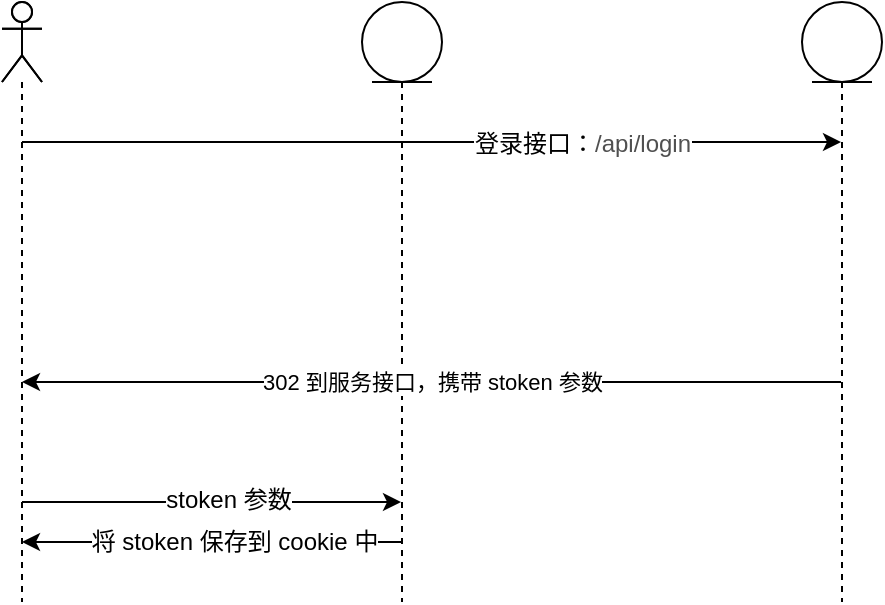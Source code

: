 <mxfile version="12.5.1" type="github">
  <diagram id="4CY0Z-3kC5zHqu2Utp69" name="第 1 页">
    <mxGraphModel dx="1373" dy="773" grid="1" gridSize="10" guides="1" tooltips="1" connect="1" arrows="1" fold="1" page="1" pageScale="1" pageWidth="827" pageHeight="1169" math="0" shadow="0">
      <root>
        <mxCell id="0"/>
        <mxCell id="1" parent="0"/>
        <mxCell id="Qz2TnbW-IGk7qjdrBz__-1" value="" style="shape=umlLifeline;participant=umlActor;perimeter=lifelinePerimeter;whiteSpace=wrap;html=1;container=1;collapsible=0;recursiveResize=0;verticalAlign=top;spacingTop=36;labelBackgroundColor=#ffffff;outlineConnect=0;" parent="1" vertex="1">
          <mxGeometry x="100" y="100" width="20" height="300" as="geometry"/>
        </mxCell>
        <mxCell id="Qz2TnbW-IGk7qjdrBz__-18" style="edgeStyle=orthogonalEdgeStyle;rounded=0;orthogonalLoop=1;jettySize=auto;html=1;" parent="1" source="Qz2TnbW-IGk7qjdrBz__-3" target="Qz2TnbW-IGk7qjdrBz__-5" edge="1">
          <mxGeometry relative="1" as="geometry">
            <Array as="points">
              <mxPoint x="200" y="370"/>
              <mxPoint x="200" y="370"/>
            </Array>
          </mxGeometry>
        </mxCell>
        <mxCell id="Qz2TnbW-IGk7qjdrBz__-19" value="将 stoken 保存到 cookie 中" style="text;html=1;align=center;verticalAlign=middle;resizable=0;points=[];labelBackgroundColor=#ffffff;" parent="Qz2TnbW-IGk7qjdrBz__-18" vertex="1" connectable="0">
          <mxGeometry x="0.047" y="-14" relative="1" as="geometry">
            <mxPoint x="15" y="14" as="offset"/>
          </mxGeometry>
        </mxCell>
        <mxCell id="Qz2TnbW-IGk7qjdrBz__-3" value="" style="shape=umlLifeline;participant=umlEntity;perimeter=lifelinePerimeter;whiteSpace=wrap;html=1;container=1;collapsible=0;recursiveResize=0;verticalAlign=top;spacingTop=36;labelBackgroundColor=#ffffff;outlineConnect=0;" parent="1" vertex="1">
          <mxGeometry x="280" y="100" width="40" height="300" as="geometry"/>
        </mxCell>
        <mxCell id="Qz2TnbW-IGk7qjdrBz__-13" value="302 到服务接口，携带 stoken 参数" style="edgeStyle=orthogonalEdgeStyle;rounded=0;orthogonalLoop=1;jettySize=auto;html=1;" parent="1" source="Qz2TnbW-IGk7qjdrBz__-4" target="Qz2TnbW-IGk7qjdrBz__-5" edge="1">
          <mxGeometry relative="1" as="geometry">
            <Array as="points">
              <mxPoint x="350" y="290"/>
              <mxPoint x="350" y="290"/>
            </Array>
          </mxGeometry>
        </mxCell>
        <mxCell id="Qz2TnbW-IGk7qjdrBz__-4" value="" style="shape=umlLifeline;participant=umlEntity;perimeter=lifelinePerimeter;whiteSpace=wrap;html=1;container=1;collapsible=0;recursiveResize=0;verticalAlign=top;spacingTop=36;labelBackgroundColor=#ffffff;outlineConnect=0;" parent="1" vertex="1">
          <mxGeometry x="500" y="100" width="40" height="300" as="geometry"/>
        </mxCell>
        <mxCell id="Qz2TnbW-IGk7qjdrBz__-10" style="edgeStyle=orthogonalEdgeStyle;rounded=0;orthogonalLoop=1;jettySize=auto;html=1;" parent="1" source="Qz2TnbW-IGk7qjdrBz__-5" target="Qz2TnbW-IGk7qjdrBz__-4" edge="1">
          <mxGeometry relative="1" as="geometry">
            <Array as="points">
              <mxPoint x="390" y="170"/>
              <mxPoint x="390" y="170"/>
            </Array>
          </mxGeometry>
        </mxCell>
        <mxCell id="Qz2TnbW-IGk7qjdrBz__-11" value="登录接口：&lt;span style=&quot;color: rgb(80 , 80 , 80) ; font-family: &amp;#34;opensans&amp;#34; , &amp;#34;helvetica&amp;#34; , &amp;#34;arial&amp;#34; , sans-serif ; text-align: left ; white-space: pre-wrap&quot;&gt;/api/login&lt;/span&gt;" style="text;html=1;align=center;verticalAlign=middle;resizable=0;points=[];labelBackgroundColor=#ffffff;" parent="Qz2TnbW-IGk7qjdrBz__-10" vertex="1" connectable="0">
          <mxGeometry x="0.124" y="-71" relative="1" as="geometry">
            <mxPoint x="49.5" y="-70" as="offset"/>
          </mxGeometry>
        </mxCell>
        <mxCell id="Qz2TnbW-IGk7qjdrBz__-14" style="edgeStyle=orthogonalEdgeStyle;rounded=0;orthogonalLoop=1;jettySize=auto;html=1;" parent="1" source="Qz2TnbW-IGk7qjdrBz__-5" target="Qz2TnbW-IGk7qjdrBz__-3" edge="1">
          <mxGeometry relative="1" as="geometry">
            <Array as="points">
              <mxPoint x="210" y="350"/>
              <mxPoint x="210" y="350"/>
            </Array>
          </mxGeometry>
        </mxCell>
        <mxCell id="Qz2TnbW-IGk7qjdrBz__-15" value="stoken 参数" style="text;html=1;align=center;verticalAlign=middle;resizable=0;points=[];labelBackgroundColor=#ffffff;" parent="Qz2TnbW-IGk7qjdrBz__-14" vertex="1" connectable="0">
          <mxGeometry x="0.089" y="1" relative="1" as="geometry">
            <mxPoint as="offset"/>
          </mxGeometry>
        </mxCell>
        <mxCell id="Qz2TnbW-IGk7qjdrBz__-5" value="" style="shape=umlLifeline;participant=umlActor;perimeter=lifelinePerimeter;whiteSpace=wrap;html=1;container=1;collapsible=0;recursiveResize=0;verticalAlign=top;spacingTop=36;labelBackgroundColor=#ffffff;outlineConnect=0;" parent="1" vertex="1">
          <mxGeometry x="100" y="100" width="20" height="300" as="geometry"/>
        </mxCell>
      </root>
    </mxGraphModel>
  </diagram>
</mxfile>
